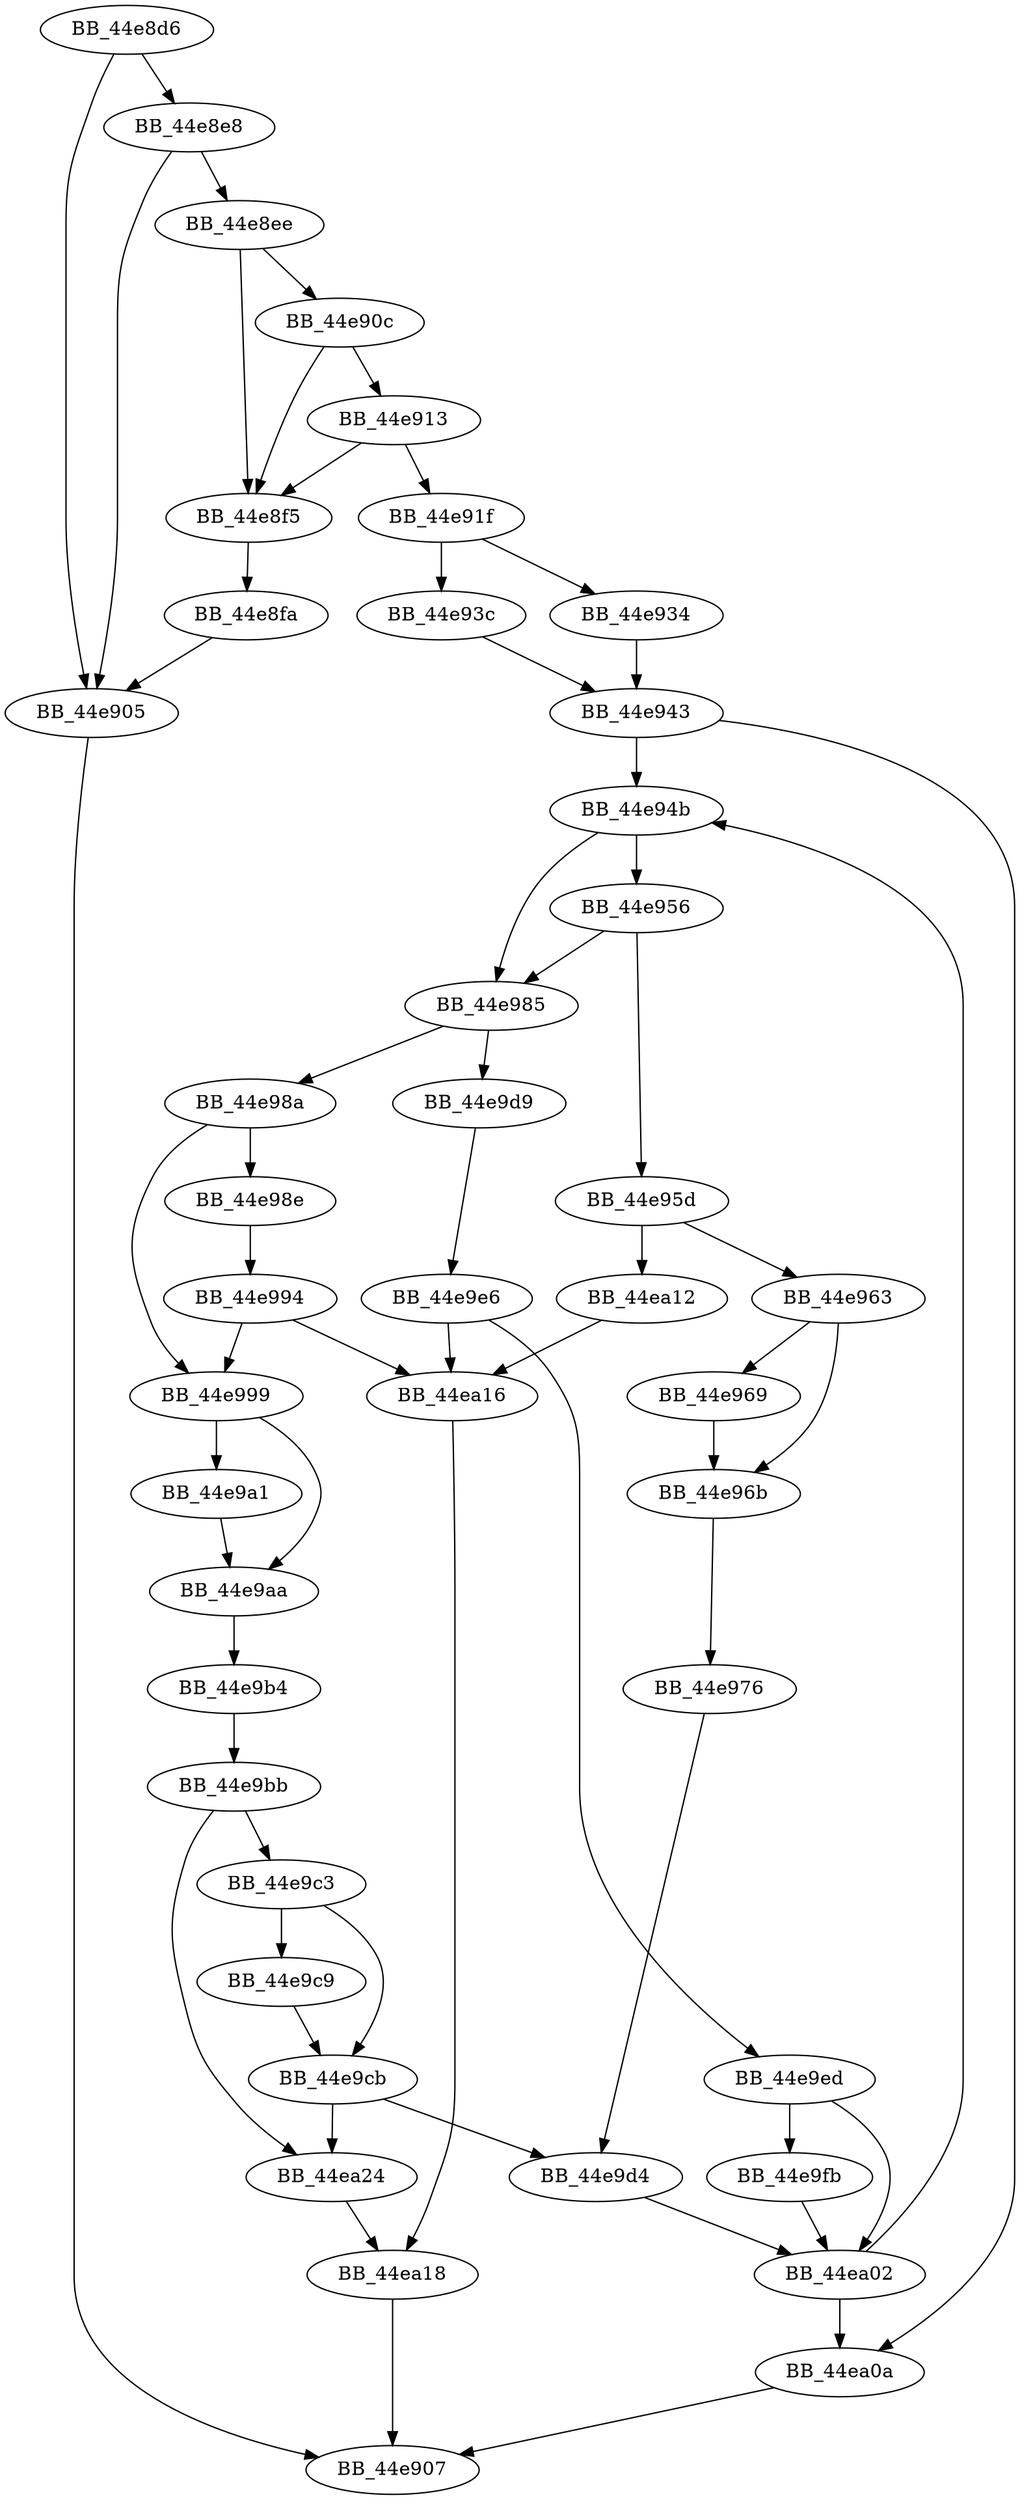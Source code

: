 DiGraph sub_44E8D6{
BB_44e8d6->BB_44e8e8
BB_44e8d6->BB_44e905
BB_44e8e8->BB_44e8ee
BB_44e8e8->BB_44e905
BB_44e8ee->BB_44e8f5
BB_44e8ee->BB_44e90c
BB_44e8f5->BB_44e8fa
BB_44e8fa->BB_44e905
BB_44e905->BB_44e907
BB_44e90c->BB_44e8f5
BB_44e90c->BB_44e913
BB_44e913->BB_44e8f5
BB_44e913->BB_44e91f
BB_44e91f->BB_44e934
BB_44e91f->BB_44e93c
BB_44e934->BB_44e943
BB_44e93c->BB_44e943
BB_44e943->BB_44e94b
BB_44e943->BB_44ea0a
BB_44e94b->BB_44e956
BB_44e94b->BB_44e985
BB_44e956->BB_44e95d
BB_44e956->BB_44e985
BB_44e95d->BB_44e963
BB_44e95d->BB_44ea12
BB_44e963->BB_44e969
BB_44e963->BB_44e96b
BB_44e969->BB_44e96b
BB_44e96b->BB_44e976
BB_44e976->BB_44e9d4
BB_44e985->BB_44e98a
BB_44e985->BB_44e9d9
BB_44e98a->BB_44e98e
BB_44e98a->BB_44e999
BB_44e98e->BB_44e994
BB_44e994->BB_44e999
BB_44e994->BB_44ea16
BB_44e999->BB_44e9a1
BB_44e999->BB_44e9aa
BB_44e9a1->BB_44e9aa
BB_44e9aa->BB_44e9b4
BB_44e9b4->BB_44e9bb
BB_44e9bb->BB_44e9c3
BB_44e9bb->BB_44ea24
BB_44e9c3->BB_44e9c9
BB_44e9c3->BB_44e9cb
BB_44e9c9->BB_44e9cb
BB_44e9cb->BB_44e9d4
BB_44e9cb->BB_44ea24
BB_44e9d4->BB_44ea02
BB_44e9d9->BB_44e9e6
BB_44e9e6->BB_44e9ed
BB_44e9e6->BB_44ea16
BB_44e9ed->BB_44e9fb
BB_44e9ed->BB_44ea02
BB_44e9fb->BB_44ea02
BB_44ea02->BB_44e94b
BB_44ea02->BB_44ea0a
BB_44ea0a->BB_44e907
BB_44ea12->BB_44ea16
BB_44ea16->BB_44ea18
BB_44ea18->BB_44e907
BB_44ea24->BB_44ea18
}
